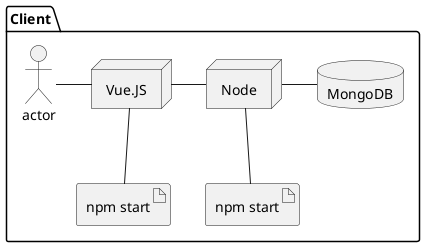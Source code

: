 @startuml

folder Client {
    actor actor
    node Vue.JS
    artifact vueStart as "npm start"
    node Node
    artifact nodeStart as "npm start"
    database MongoDB
}

actor -right- Vue.JS
vueStart -up- Vue.JS
Vue.JS -right- Node
nodeStart -up- Node
Node -right- MongoDB

@enduml